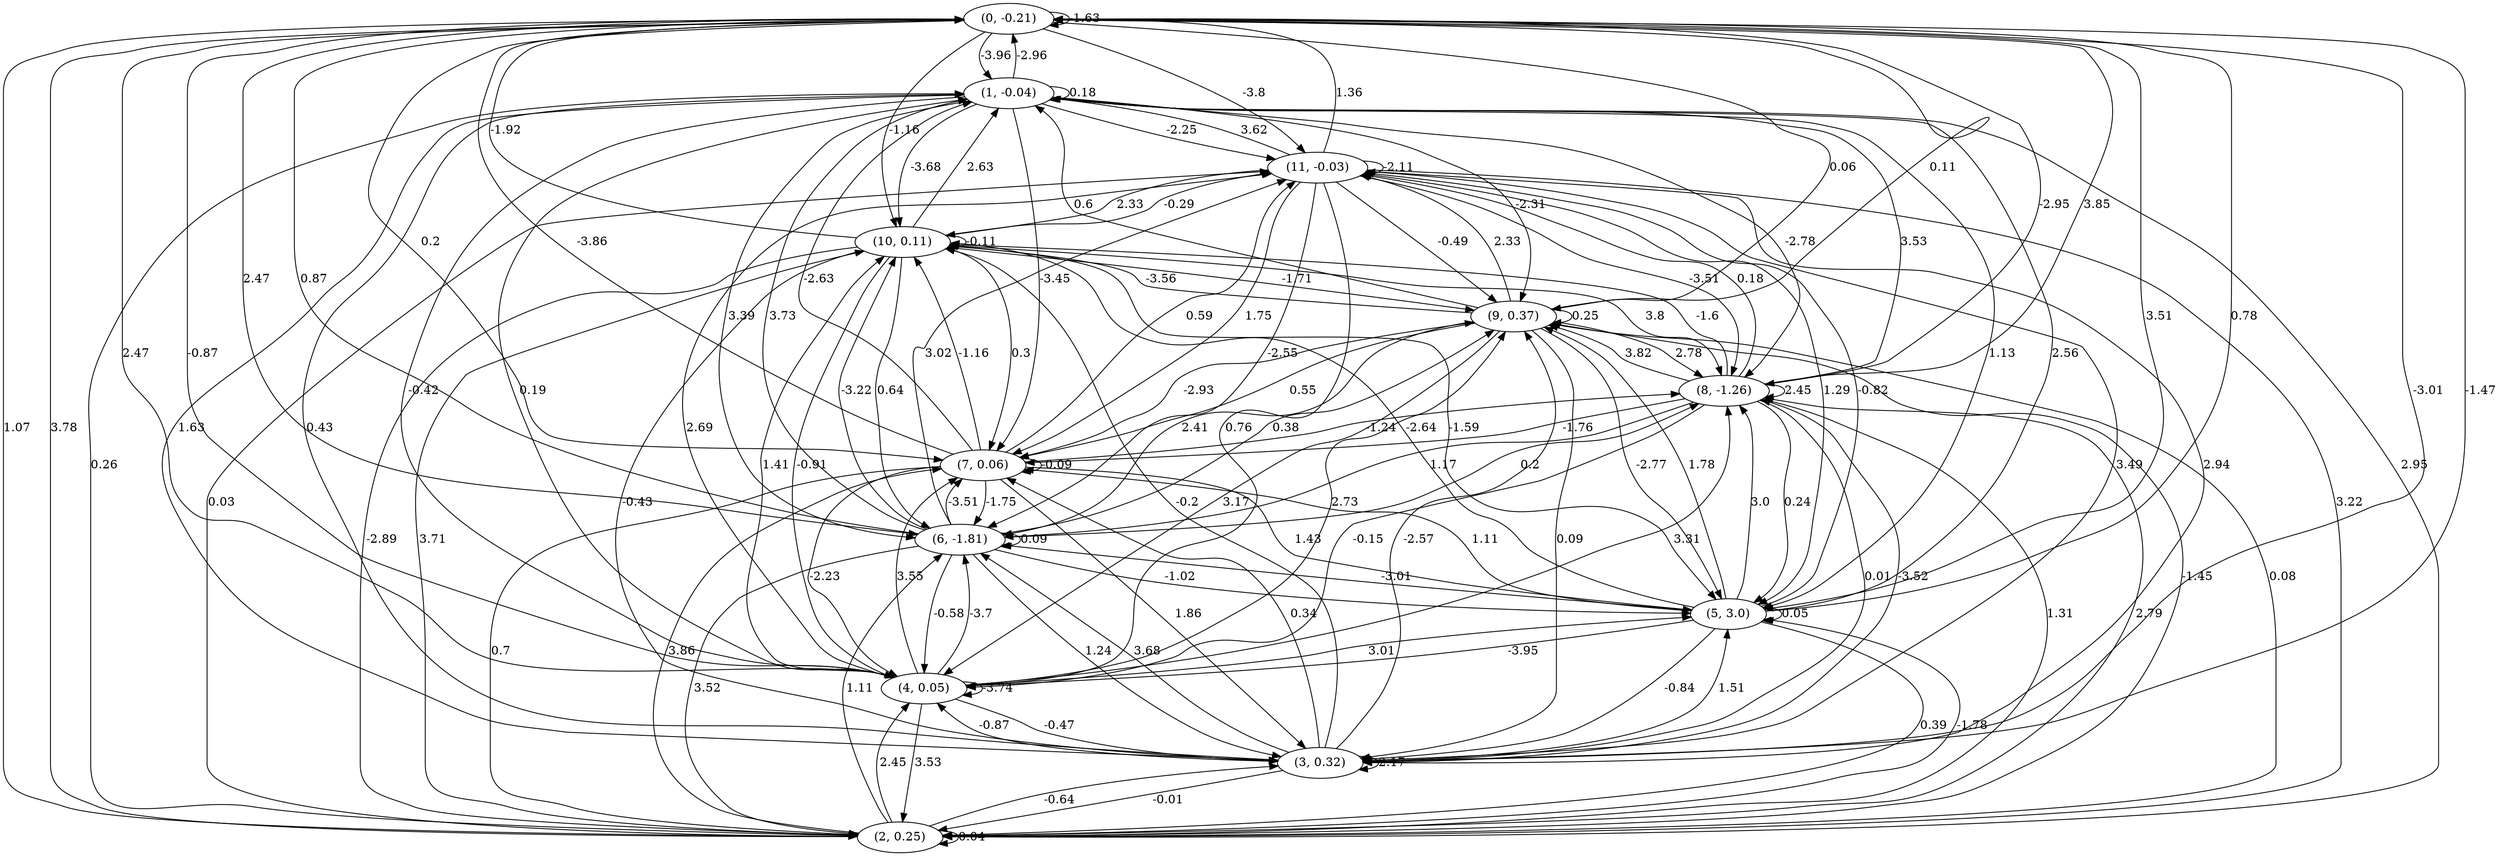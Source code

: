 digraph {
    0 [ label = "(0, -0.21)" ]
    1 [ label = "(1, -0.04)" ]
    2 [ label = "(2, 0.25)" ]
    3 [ label = "(3, 0.32)" ]
    4 [ label = "(4, 0.05)" ]
    5 [ label = "(5, 3.0)" ]
    6 [ label = "(6, -1.81)" ]
    7 [ label = "(7, 0.06)" ]
    8 [ label = "(8, -1.26)" ]
    9 [ label = "(9, 0.37)" ]
    10 [ label = "(10, 0.11)" ]
    11 [ label = "(11, -0.03)" ]
    0 -> 0 [ label = "-1.63" ]
    1 -> 1 [ label = "0.18" ]
    2 -> 2 [ label = "0.04" ]
    3 -> 3 [ label = "2.17" ]
    4 -> 4 [ label = "-3.74" ]
    5 -> 5 [ label = "0.05" ]
    6 -> 6 [ label = "0.09" ]
    7 -> 7 [ label = "-0.09" ]
    8 -> 8 [ label = "2.45" ]
    9 -> 9 [ label = "0.25" ]
    10 -> 10 [ label = "-0.11" ]
    11 -> 11 [ label = "-2.11" ]
    1 -> 0 [ label = "-2.96" ]
    2 -> 0 [ label = "3.78" ]
    3 -> 0 [ label = "-1.47" ]
    4 -> 0 [ label = "-0.87" ]
    5 -> 0 [ label = "0.78" ]
    6 -> 0 [ label = "0.87" ]
    7 -> 0 [ label = "-3.86" ]
    8 -> 0 [ label = "3.85" ]
    9 -> 0 [ label = "0.11" ]
    10 -> 0 [ label = "-1.92" ]
    11 -> 0 [ label = "1.36" ]
    0 -> 1 [ label = "-3.96" ]
    2 -> 1 [ label = "0.26" ]
    3 -> 1 [ label = "0.43" ]
    4 -> 1 [ label = "0.19" ]
    5 -> 1 [ label = "2.56" ]
    6 -> 1 [ label = "3.73" ]
    7 -> 1 [ label = "-2.63" ]
    8 -> 1 [ label = "3.53" ]
    9 -> 1 [ label = "0.6" ]
    10 -> 1 [ label = "2.63" ]
    11 -> 1 [ label = "3.62" ]
    0 -> 2 [ label = "1.07" ]
    1 -> 2 [ label = "2.95" ]
    3 -> 2 [ label = "-0.01" ]
    4 -> 2 [ label = "3.53" ]
    5 -> 2 [ label = "0.39" ]
    6 -> 2 [ label = "3.52" ]
    7 -> 2 [ label = "0.7" ]
    8 -> 2 [ label = "1.31" ]
    9 -> 2 [ label = "-1.45" ]
    10 -> 2 [ label = "-2.89" ]
    11 -> 2 [ label = "3.22" ]
    0 -> 3 [ label = "-3.01" ]
    1 -> 3 [ label = "1.63" ]
    2 -> 3 [ label = "-0.64" ]
    4 -> 3 [ label = "-0.47" ]
    5 -> 3 [ label = "-0.84" ]
    6 -> 3 [ label = "1.24" ]
    7 -> 3 [ label = "1.86" ]
    8 -> 3 [ label = "0.01" ]
    9 -> 3 [ label = "0.09" ]
    10 -> 3 [ label = "-0.43" ]
    11 -> 3 [ label = "2.94" ]
    0 -> 4 [ label = "2.47" ]
    1 -> 4 [ label = "-0.42" ]
    2 -> 4 [ label = "2.45" ]
    3 -> 4 [ label = "-0.87" ]
    5 -> 4 [ label = "-3.95" ]
    6 -> 4 [ label = "-0.58" ]
    7 -> 4 [ label = "-2.23" ]
    8 -> 4 [ label = "-0.15" ]
    9 -> 4 [ label = "3.17" ]
    10 -> 4 [ label = "-0.91" ]
    11 -> 4 [ label = "0.76" ]
    0 -> 5 [ label = "3.51" ]
    1 -> 5 [ label = "1.13" ]
    2 -> 5 [ label = "-1.78" ]
    3 -> 5 [ label = "1.51" ]
    4 -> 5 [ label = "3.01" ]
    6 -> 5 [ label = "-1.02" ]
    7 -> 5 [ label = "1.43" ]
    8 -> 5 [ label = "0.24" ]
    9 -> 5 [ label = "-2.77" ]
    10 -> 5 [ label = "-1.59" ]
    11 -> 5 [ label = "1.29" ]
    0 -> 6 [ label = "2.47" ]
    1 -> 6 [ label = "3.39" ]
    2 -> 6 [ label = "1.11" ]
    3 -> 6 [ label = "3.68" ]
    4 -> 6 [ label = "-3.7" ]
    5 -> 6 [ label = "-3.01" ]
    7 -> 6 [ label = "-1.75" ]
    8 -> 6 [ label = "1.17" ]
    9 -> 6 [ label = "2.41" ]
    10 -> 6 [ label = "0.64" ]
    11 -> 6 [ label = "-2.55" ]
    0 -> 7 [ label = "0.2" ]
    1 -> 7 [ label = "-3.45" ]
    2 -> 7 [ label = "3.86" ]
    3 -> 7 [ label = "0.34" ]
    4 -> 7 [ label = "3.55" ]
    5 -> 7 [ label = "1.11" ]
    6 -> 7 [ label = "-3.51" ]
    8 -> 7 [ label = "-1.76" ]
    9 -> 7 [ label = "0.55" ]
    10 -> 7 [ label = "0.3" ]
    11 -> 7 [ label = "1.75" ]
    0 -> 8 [ label = "-2.95" ]
    1 -> 8 [ label = "-2.78" ]
    2 -> 8 [ label = "2.79" ]
    3 -> 8 [ label = "-3.52" ]
    4 -> 8 [ label = "3.31" ]
    5 -> 8 [ label = "3.0" ]
    6 -> 8 [ label = "0.2" ]
    7 -> 8 [ label = "-1.24" ]
    9 -> 8 [ label = "2.78" ]
    10 -> 8 [ label = "3.8" ]
    11 -> 8 [ label = "-3.51" ]
    0 -> 9 [ label = "0.06" ]
    1 -> 9 [ label = "-2.31" ]
    2 -> 9 [ label = "0.08" ]
    3 -> 9 [ label = "-2.57" ]
    4 -> 9 [ label = "2.73" ]
    5 -> 9 [ label = "1.78" ]
    6 -> 9 [ label = "0.38" ]
    7 -> 9 [ label = "-2.93" ]
    8 -> 9 [ label = "3.82" ]
    10 -> 9 [ label = "-1.71" ]
    11 -> 9 [ label = "-0.49" ]
    0 -> 10 [ label = "-1.16" ]
    1 -> 10 [ label = "-3.68" ]
    2 -> 10 [ label = "3.71" ]
    3 -> 10 [ label = "-0.2" ]
    4 -> 10 [ label = "1.41" ]
    5 -> 10 [ label = "-2.64" ]
    6 -> 10 [ label = "-3.22" ]
    7 -> 10 [ label = "-1.16" ]
    8 -> 10 [ label = "-1.6" ]
    9 -> 10 [ label = "-3.56" ]
    11 -> 10 [ label = "2.33" ]
    0 -> 11 [ label = "-3.8" ]
    1 -> 11 [ label = "-2.25" ]
    2 -> 11 [ label = "0.03" ]
    3 -> 11 [ label = "3.49" ]
    4 -> 11 [ label = "2.69" ]
    5 -> 11 [ label = "-0.82" ]
    6 -> 11 [ label = "3.02" ]
    7 -> 11 [ label = "0.59" ]
    8 -> 11 [ label = "0.18" ]
    9 -> 11 [ label = "2.33" ]
    10 -> 11 [ label = "-0.29" ]
}

